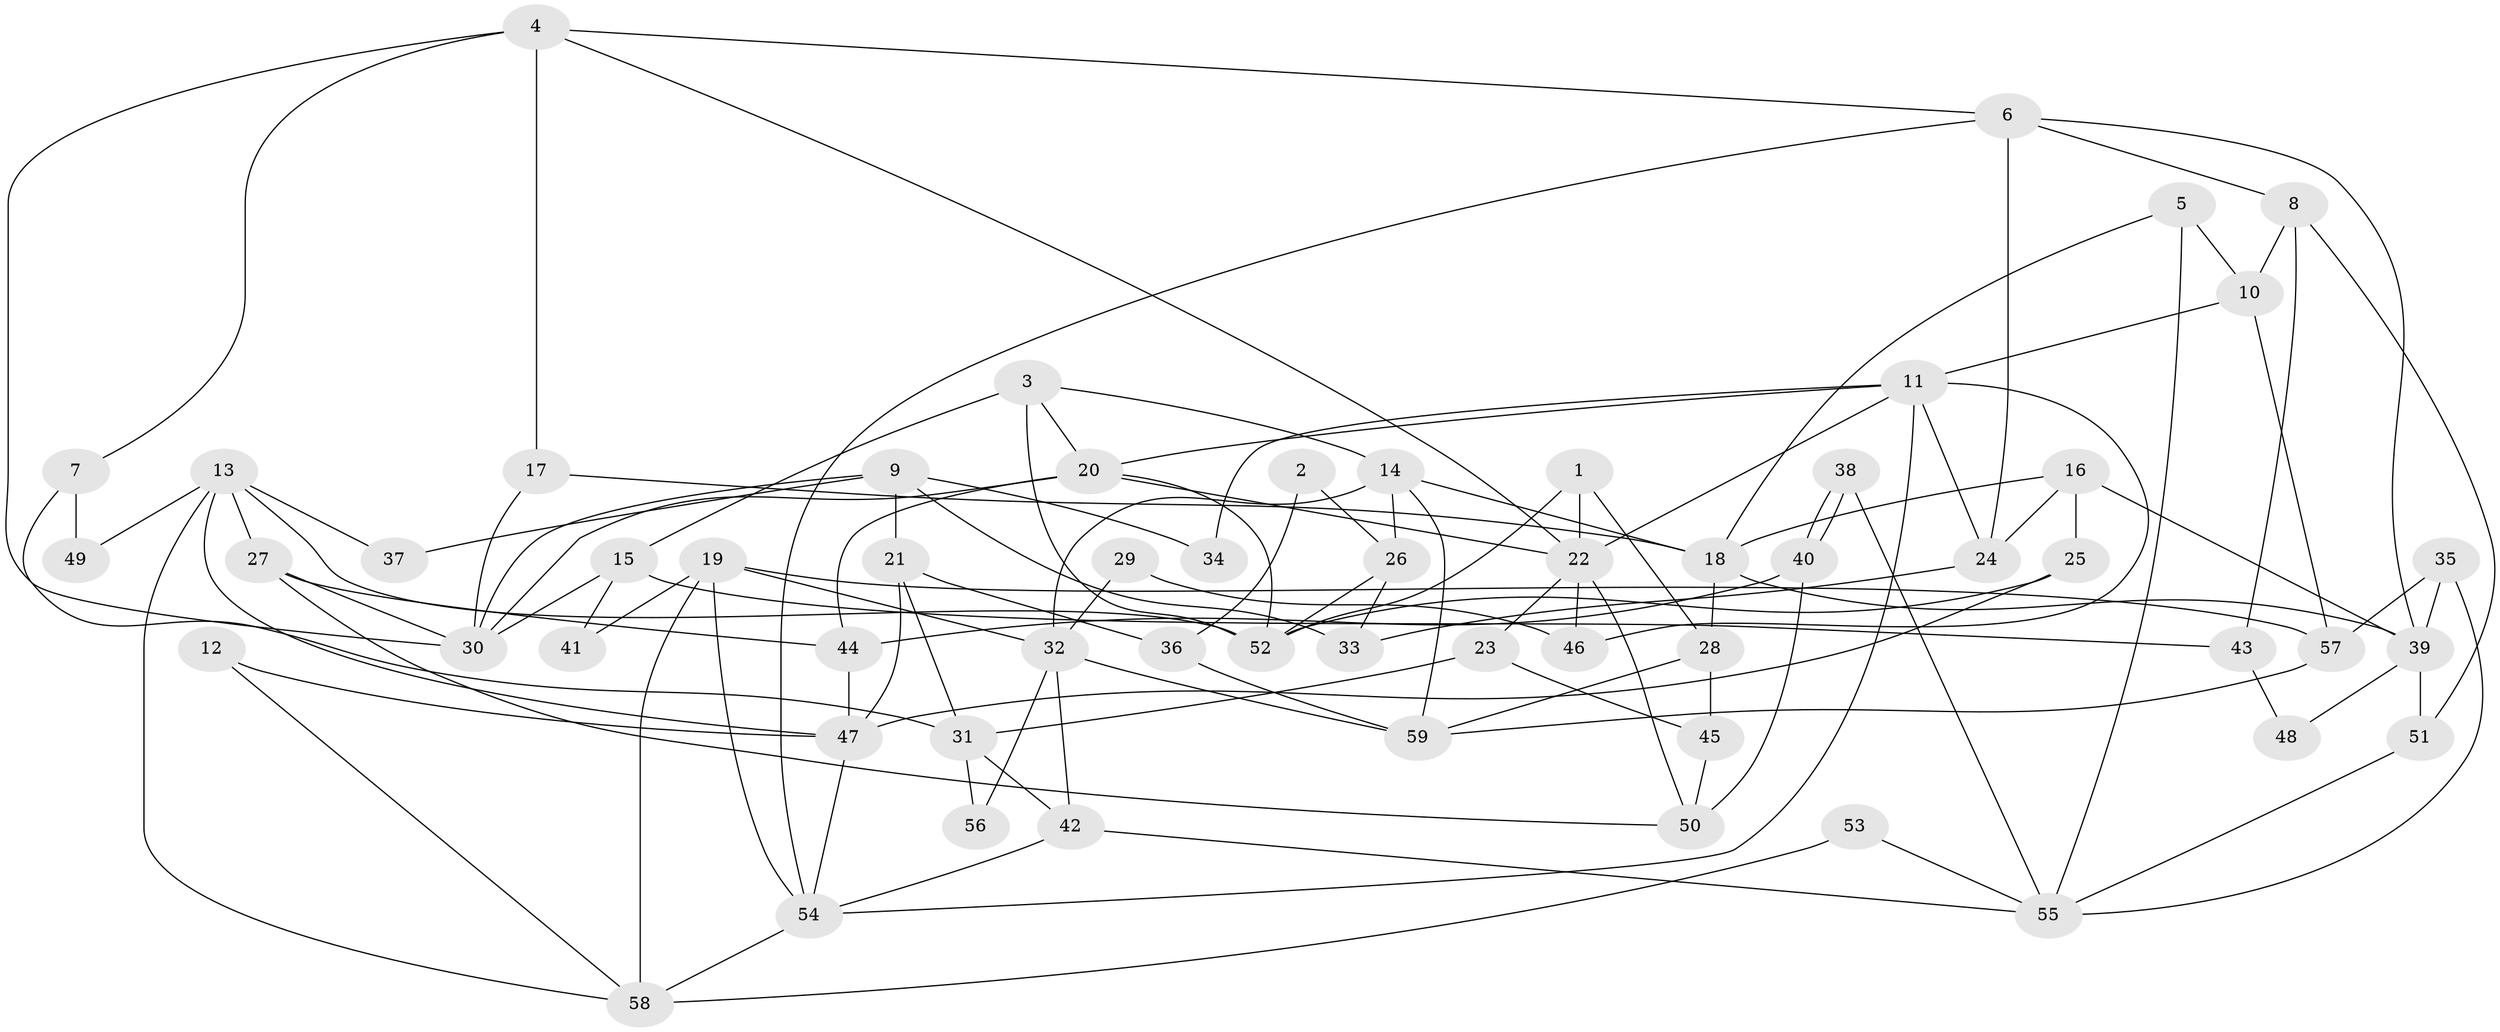 // Generated by graph-tools (version 1.1) at 2025/15/03/09/25 04:15:10]
// undirected, 59 vertices, 118 edges
graph export_dot {
graph [start="1"]
  node [color=gray90,style=filled];
  1;
  2;
  3;
  4;
  5;
  6;
  7;
  8;
  9;
  10;
  11;
  12;
  13;
  14;
  15;
  16;
  17;
  18;
  19;
  20;
  21;
  22;
  23;
  24;
  25;
  26;
  27;
  28;
  29;
  30;
  31;
  32;
  33;
  34;
  35;
  36;
  37;
  38;
  39;
  40;
  41;
  42;
  43;
  44;
  45;
  46;
  47;
  48;
  49;
  50;
  51;
  52;
  53;
  54;
  55;
  56;
  57;
  58;
  59;
  1 -- 28;
  1 -- 52;
  1 -- 22;
  2 -- 26;
  2 -- 36;
  3 -- 20;
  3 -- 14;
  3 -- 15;
  3 -- 52;
  4 -- 30;
  4 -- 22;
  4 -- 6;
  4 -- 7;
  4 -- 17;
  5 -- 18;
  5 -- 10;
  5 -- 55;
  6 -- 54;
  6 -- 8;
  6 -- 24;
  6 -- 39;
  7 -- 31;
  7 -- 49;
  8 -- 51;
  8 -- 10;
  8 -- 43;
  9 -- 33;
  9 -- 30;
  9 -- 21;
  9 -- 34;
  9 -- 37;
  10 -- 57;
  10 -- 11;
  11 -- 22;
  11 -- 20;
  11 -- 24;
  11 -- 34;
  11 -- 46;
  11 -- 54;
  12 -- 47;
  12 -- 58;
  13 -- 47;
  13 -- 52;
  13 -- 27;
  13 -- 37;
  13 -- 49;
  13 -- 58;
  14 -- 59;
  14 -- 18;
  14 -- 26;
  14 -- 32;
  15 -- 30;
  15 -- 41;
  15 -- 43;
  16 -- 24;
  16 -- 18;
  16 -- 25;
  16 -- 39;
  17 -- 18;
  17 -- 30;
  18 -- 28;
  18 -- 39;
  19 -- 58;
  19 -- 54;
  19 -- 32;
  19 -- 41;
  19 -- 57;
  20 -- 30;
  20 -- 22;
  20 -- 44;
  20 -- 52;
  21 -- 47;
  21 -- 31;
  21 -- 36;
  22 -- 23;
  22 -- 46;
  22 -- 50;
  23 -- 31;
  23 -- 45;
  24 -- 33;
  25 -- 52;
  25 -- 47;
  26 -- 52;
  26 -- 33;
  27 -- 50;
  27 -- 30;
  27 -- 44;
  28 -- 59;
  28 -- 45;
  29 -- 46;
  29 -- 32;
  31 -- 42;
  31 -- 56;
  32 -- 42;
  32 -- 56;
  32 -- 59;
  35 -- 55;
  35 -- 39;
  35 -- 57;
  36 -- 59;
  38 -- 40;
  38 -- 40;
  38 -- 55;
  39 -- 48;
  39 -- 51;
  40 -- 44;
  40 -- 50;
  42 -- 54;
  42 -- 55;
  43 -- 48;
  44 -- 47;
  45 -- 50;
  47 -- 54;
  51 -- 55;
  53 -- 55;
  53 -- 58;
  54 -- 58;
  57 -- 59;
}
